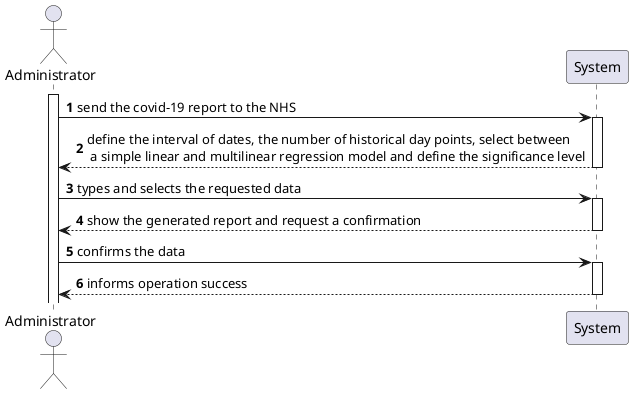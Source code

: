@startuml
'https://plantuml.com/sequence-diagram

autonumber

actor "Administrator" as A
activate A
A -> System ++: send the covid-19 report to the NHS
System -->  A --: define the interval of dates, the number of historical day points, select between \n a simple linear and multilinear regression model and define the significance level
A -> System ++: types and selects the requested data
System -->  A --: show the generated report and request a confirmation
A -> System ++: confirms the data
System --> A --: informs operation success

@enduml